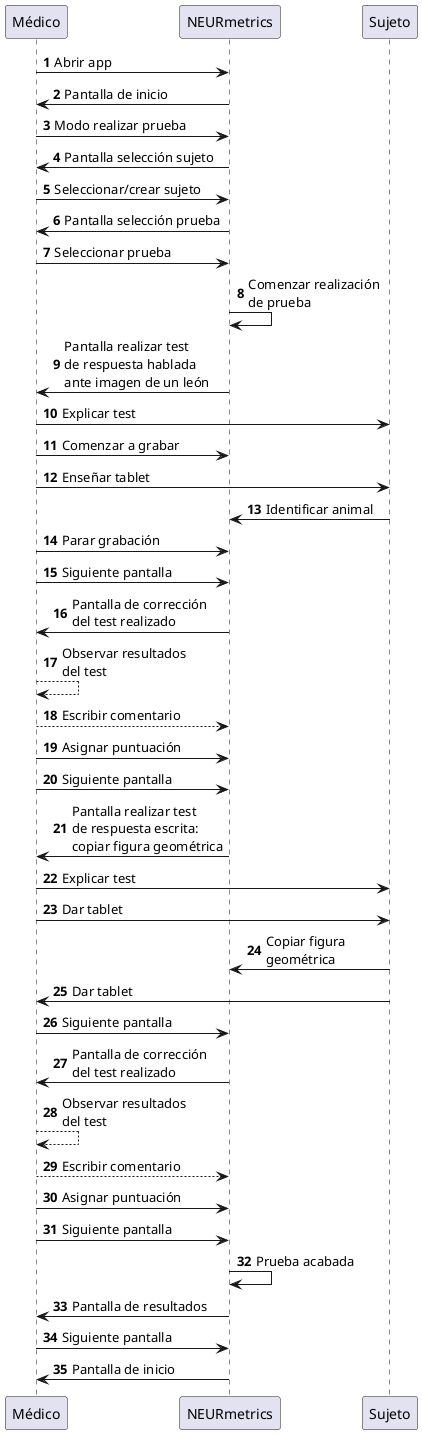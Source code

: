 @startuml
'https://plantuml.com/sequence-diagram

autonumber
'Sujeto <--

Médico -> NEURmetrics: Abrir app
NEURmetrics -> Médico: Pantalla de inicio
Médico -> NEURmetrics: Modo realizar prueba
NEURmetrics -> Médico: Pantalla selección sujeto
Médico -> NEURmetrics: Seleccionar/crear sujeto
NEURmetrics -> Médico: Pantalla selección prueba
Médico -> NEURmetrics: Seleccionar prueba

NEURmetrics -> NEURmetrics: Comenzar realización \nde prueba
NEURmetrics -> Médico: Pantalla realizar test\nde respuesta hablada\nante imagen de un león
Médico -> Sujeto: Explicar test
Médico -> NEURmetrics: Comenzar a grabar
Médico -> Sujeto: Enseñar tablet
Sujeto -> NEURmetrics: Identificar animal
Médico -> NEURmetrics: Parar grabación

Médico -> NEURmetrics: Siguiente pantalla
NEURmetrics -> Médico: Pantalla de corrección\ndel test realizado
Médico --> Médico: Observar resultados\ndel test
Médico --> NEURmetrics: Escribir comentario
Médico -> NEURmetrics: Asignar puntuación
Médico -> NEURmetrics: Siguiente pantalla

NEURmetrics -> Médico: Pantalla realizar test\nde respuesta escrita:\ncopiar figura geométrica
Médico -> Sujeto: Explicar test
Médico -> Sujeto: Dar tablet
Sujeto -> NEURmetrics: Copiar figura\ngeométrica
Médico <- Sujeto: Dar tablet

Médico -> NEURmetrics: Siguiente pantalla
NEURmetrics -> Médico: Pantalla de corrección\ndel test realizado
Médico --> Médico: Observar resultados\ndel test
Médico --> NEURmetrics: Escribir comentario
Médico -> NEURmetrics: Asignar puntuación
Médico -> NEURmetrics: Siguiente pantalla

NEURmetrics -> NEURmetrics: Prueba acabada
NEURmetrics -> Médico: Pantalla de resultados
Médico -> NEURmetrics: Siguiente pantalla

NEURmetrics -> Médico: Pantalla de inicio


@enduml